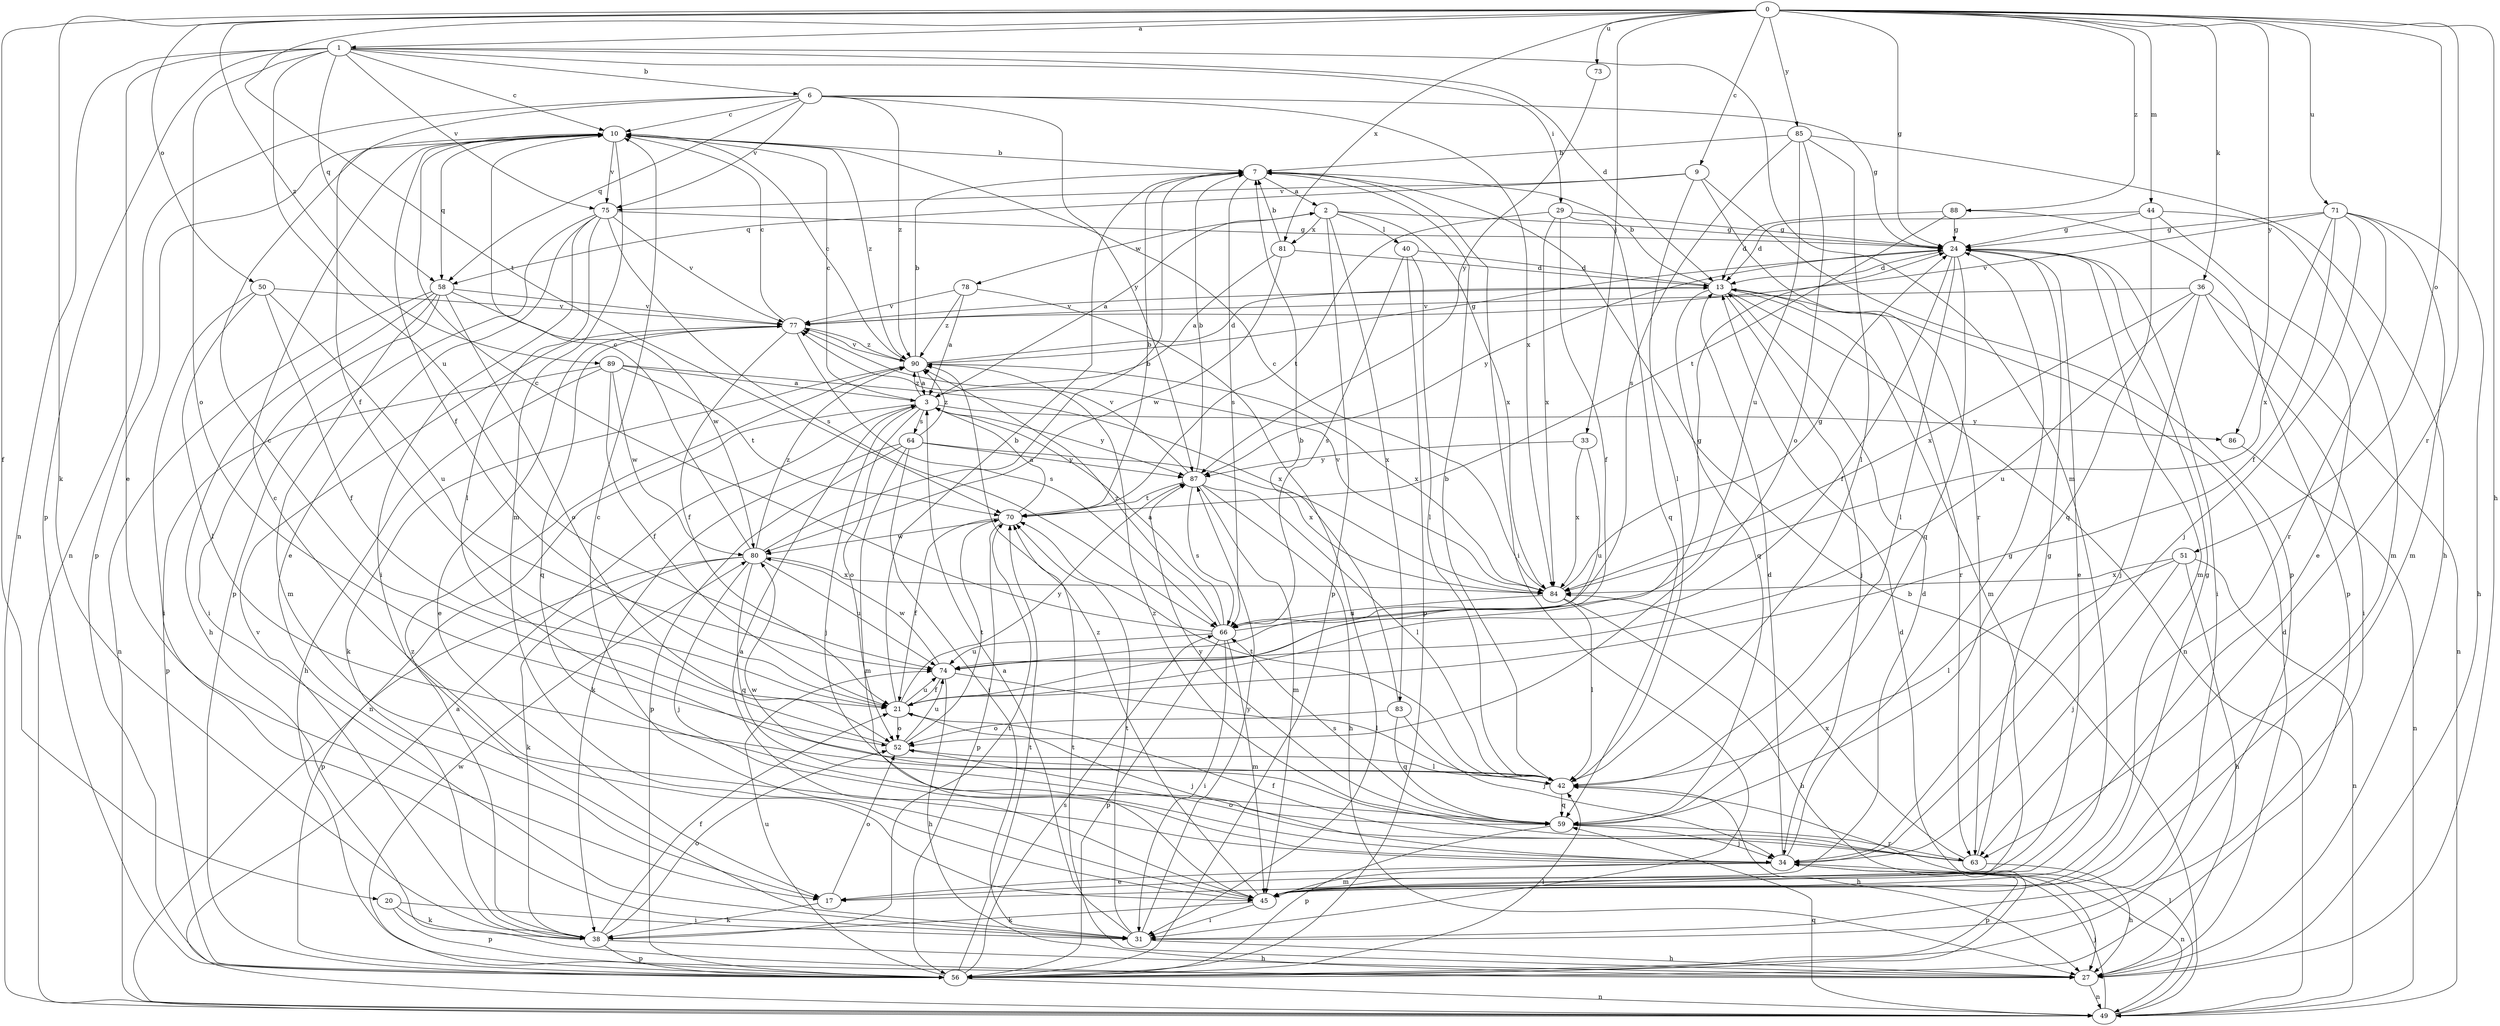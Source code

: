 strict digraph  {
0;
1;
2;
3;
6;
7;
9;
10;
13;
17;
20;
21;
24;
27;
29;
31;
33;
34;
36;
38;
40;
42;
44;
45;
49;
50;
51;
52;
56;
58;
59;
63;
64;
66;
70;
71;
73;
74;
75;
77;
78;
80;
81;
83;
84;
85;
86;
87;
88;
89;
90;
0 -> 1  [label=a];
0 -> 9  [label=c];
0 -> 20  [label=f];
0 -> 24  [label=g];
0 -> 27  [label=h];
0 -> 33  [label=j];
0 -> 36  [label=k];
0 -> 38  [label=k];
0 -> 44  [label=m];
0 -> 50  [label=o];
0 -> 51  [label=o];
0 -> 63  [label=r];
0 -> 70  [label=t];
0 -> 71  [label=u];
0 -> 73  [label=u];
0 -> 81  [label=x];
0 -> 85  [label=y];
0 -> 86  [label=y];
0 -> 88  [label=z];
0 -> 89  [label=z];
1 -> 6  [label=b];
1 -> 10  [label=c];
1 -> 13  [label=d];
1 -> 17  [label=e];
1 -> 29  [label=i];
1 -> 45  [label=m];
1 -> 49  [label=n];
1 -> 52  [label=o];
1 -> 56  [label=p];
1 -> 58  [label=q];
1 -> 74  [label=u];
1 -> 75  [label=v];
2 -> 24  [label=g];
2 -> 40  [label=l];
2 -> 56  [label=p];
2 -> 78  [label=w];
2 -> 81  [label=x];
2 -> 83  [label=x];
2 -> 84  [label=x];
3 -> 2  [label=a];
3 -> 10  [label=c];
3 -> 34  [label=j];
3 -> 49  [label=n];
3 -> 52  [label=o];
3 -> 64  [label=s];
3 -> 86  [label=y];
3 -> 87  [label=y];
3 -> 90  [label=z];
6 -> 10  [label=c];
6 -> 21  [label=f];
6 -> 24  [label=g];
6 -> 49  [label=n];
6 -> 58  [label=q];
6 -> 75  [label=v];
6 -> 84  [label=x];
6 -> 87  [label=y];
6 -> 90  [label=z];
7 -> 2  [label=a];
7 -> 31  [label=i];
7 -> 66  [label=s];
9 -> 42  [label=l];
9 -> 56  [label=p];
9 -> 58  [label=q];
9 -> 63  [label=r];
9 -> 75  [label=v];
10 -> 7  [label=b];
10 -> 21  [label=f];
10 -> 45  [label=m];
10 -> 56  [label=p];
10 -> 58  [label=q];
10 -> 75  [label=v];
10 -> 90  [label=z];
13 -> 7  [label=b];
13 -> 34  [label=j];
13 -> 45  [label=m];
13 -> 49  [label=n];
13 -> 59  [label=q];
13 -> 63  [label=r];
13 -> 77  [label=v];
17 -> 38  [label=k];
17 -> 52  [label=o];
20 -> 31  [label=i];
20 -> 38  [label=k];
20 -> 56  [label=p];
21 -> 7  [label=b];
21 -> 34  [label=j];
21 -> 52  [label=o];
21 -> 74  [label=u];
21 -> 87  [label=y];
24 -> 13  [label=d];
24 -> 17  [label=e];
24 -> 21  [label=f];
24 -> 31  [label=i];
24 -> 42  [label=l];
24 -> 45  [label=m];
24 -> 59  [label=q];
24 -> 87  [label=y];
27 -> 13  [label=d];
27 -> 49  [label=n];
27 -> 70  [label=t];
29 -> 21  [label=f];
29 -> 24  [label=g];
29 -> 59  [label=q];
29 -> 70  [label=t];
29 -> 84  [label=x];
31 -> 3  [label=a];
31 -> 27  [label=h];
31 -> 70  [label=t];
31 -> 87  [label=y];
33 -> 74  [label=u];
33 -> 84  [label=x];
33 -> 87  [label=y];
34 -> 10  [label=c];
34 -> 13  [label=d];
34 -> 17  [label=e];
34 -> 24  [label=g];
34 -> 45  [label=m];
34 -> 49  [label=n];
34 -> 56  [label=p];
36 -> 31  [label=i];
36 -> 34  [label=j];
36 -> 49  [label=n];
36 -> 74  [label=u];
36 -> 77  [label=v];
36 -> 84  [label=x];
38 -> 21  [label=f];
38 -> 27  [label=h];
38 -> 52  [label=o];
38 -> 56  [label=p];
38 -> 70  [label=t];
38 -> 77  [label=v];
38 -> 90  [label=z];
40 -> 13  [label=d];
40 -> 42  [label=l];
40 -> 56  [label=p];
40 -> 66  [label=s];
42 -> 7  [label=b];
42 -> 27  [label=h];
42 -> 59  [label=q];
42 -> 70  [label=t];
44 -> 13  [label=d];
44 -> 17  [label=e];
44 -> 24  [label=g];
44 -> 45  [label=m];
44 -> 59  [label=q];
45 -> 3  [label=a];
45 -> 10  [label=c];
45 -> 13  [label=d];
45 -> 24  [label=g];
45 -> 31  [label=i];
45 -> 38  [label=k];
45 -> 90  [label=z];
49 -> 3  [label=a];
49 -> 7  [label=b];
49 -> 34  [label=j];
49 -> 42  [label=l];
49 -> 59  [label=q];
50 -> 21  [label=f];
50 -> 31  [label=i];
50 -> 42  [label=l];
50 -> 74  [label=u];
50 -> 77  [label=v];
51 -> 27  [label=h];
51 -> 34  [label=j];
51 -> 42  [label=l];
51 -> 49  [label=n];
51 -> 84  [label=x];
52 -> 10  [label=c];
52 -> 42  [label=l];
52 -> 70  [label=t];
52 -> 74  [label=u];
56 -> 13  [label=d];
56 -> 42  [label=l];
56 -> 49  [label=n];
56 -> 66  [label=s];
56 -> 70  [label=t];
56 -> 74  [label=u];
56 -> 80  [label=w];
58 -> 27  [label=h];
58 -> 31  [label=i];
58 -> 45  [label=m];
58 -> 49  [label=n];
58 -> 52  [label=o];
58 -> 77  [label=v];
58 -> 80  [label=w];
59 -> 34  [label=j];
59 -> 56  [label=p];
59 -> 63  [label=r];
59 -> 66  [label=s];
59 -> 80  [label=w];
59 -> 87  [label=y];
63 -> 21  [label=f];
63 -> 24  [label=g];
63 -> 27  [label=h];
63 -> 52  [label=o];
63 -> 84  [label=x];
63 -> 90  [label=z];
64 -> 31  [label=i];
64 -> 38  [label=k];
64 -> 45  [label=m];
64 -> 56  [label=p];
64 -> 84  [label=x];
64 -> 87  [label=y];
64 -> 90  [label=z];
66 -> 3  [label=a];
66 -> 10  [label=c];
66 -> 24  [label=g];
66 -> 31  [label=i];
66 -> 45  [label=m];
66 -> 56  [label=p];
66 -> 74  [label=u];
66 -> 90  [label=z];
70 -> 3  [label=a];
70 -> 7  [label=b];
70 -> 21  [label=f];
70 -> 56  [label=p];
70 -> 80  [label=w];
71 -> 21  [label=f];
71 -> 24  [label=g];
71 -> 27  [label=h];
71 -> 34  [label=j];
71 -> 45  [label=m];
71 -> 63  [label=r];
71 -> 77  [label=v];
71 -> 84  [label=x];
73 -> 87  [label=y];
74 -> 21  [label=f];
74 -> 27  [label=h];
74 -> 42  [label=l];
74 -> 80  [label=w];
75 -> 17  [label=e];
75 -> 24  [label=g];
75 -> 31  [label=i];
75 -> 42  [label=l];
75 -> 56  [label=p];
75 -> 66  [label=s];
75 -> 77  [label=v];
77 -> 10  [label=c];
77 -> 17  [label=e];
77 -> 21  [label=f];
77 -> 59  [label=q];
77 -> 66  [label=s];
77 -> 90  [label=z];
78 -> 3  [label=a];
78 -> 31  [label=i];
78 -> 77  [label=v];
78 -> 90  [label=z];
80 -> 7  [label=b];
80 -> 10  [label=c];
80 -> 34  [label=j];
80 -> 38  [label=k];
80 -> 56  [label=p];
80 -> 59  [label=q];
80 -> 74  [label=u];
80 -> 84  [label=x];
80 -> 90  [label=z];
81 -> 3  [label=a];
81 -> 7  [label=b];
81 -> 13  [label=d];
81 -> 80  [label=w];
83 -> 7  [label=b];
83 -> 34  [label=j];
83 -> 52  [label=o];
83 -> 59  [label=q];
84 -> 10  [label=c];
84 -> 24  [label=g];
84 -> 27  [label=h];
84 -> 42  [label=l];
84 -> 66  [label=s];
84 -> 77  [label=v];
85 -> 7  [label=b];
85 -> 27  [label=h];
85 -> 42  [label=l];
85 -> 52  [label=o];
85 -> 66  [label=s];
85 -> 74  [label=u];
86 -> 49  [label=n];
87 -> 7  [label=b];
87 -> 27  [label=h];
87 -> 42  [label=l];
87 -> 45  [label=m];
87 -> 66  [label=s];
87 -> 70  [label=t];
87 -> 77  [label=v];
88 -> 13  [label=d];
88 -> 24  [label=g];
88 -> 56  [label=p];
88 -> 70  [label=t];
89 -> 3  [label=a];
89 -> 21  [label=f];
89 -> 27  [label=h];
89 -> 56  [label=p];
89 -> 70  [label=t];
89 -> 80  [label=w];
89 -> 84  [label=x];
90 -> 3  [label=a];
90 -> 7  [label=b];
90 -> 10  [label=c];
90 -> 13  [label=d];
90 -> 24  [label=g];
90 -> 38  [label=k];
90 -> 77  [label=v];
90 -> 84  [label=x];
}
